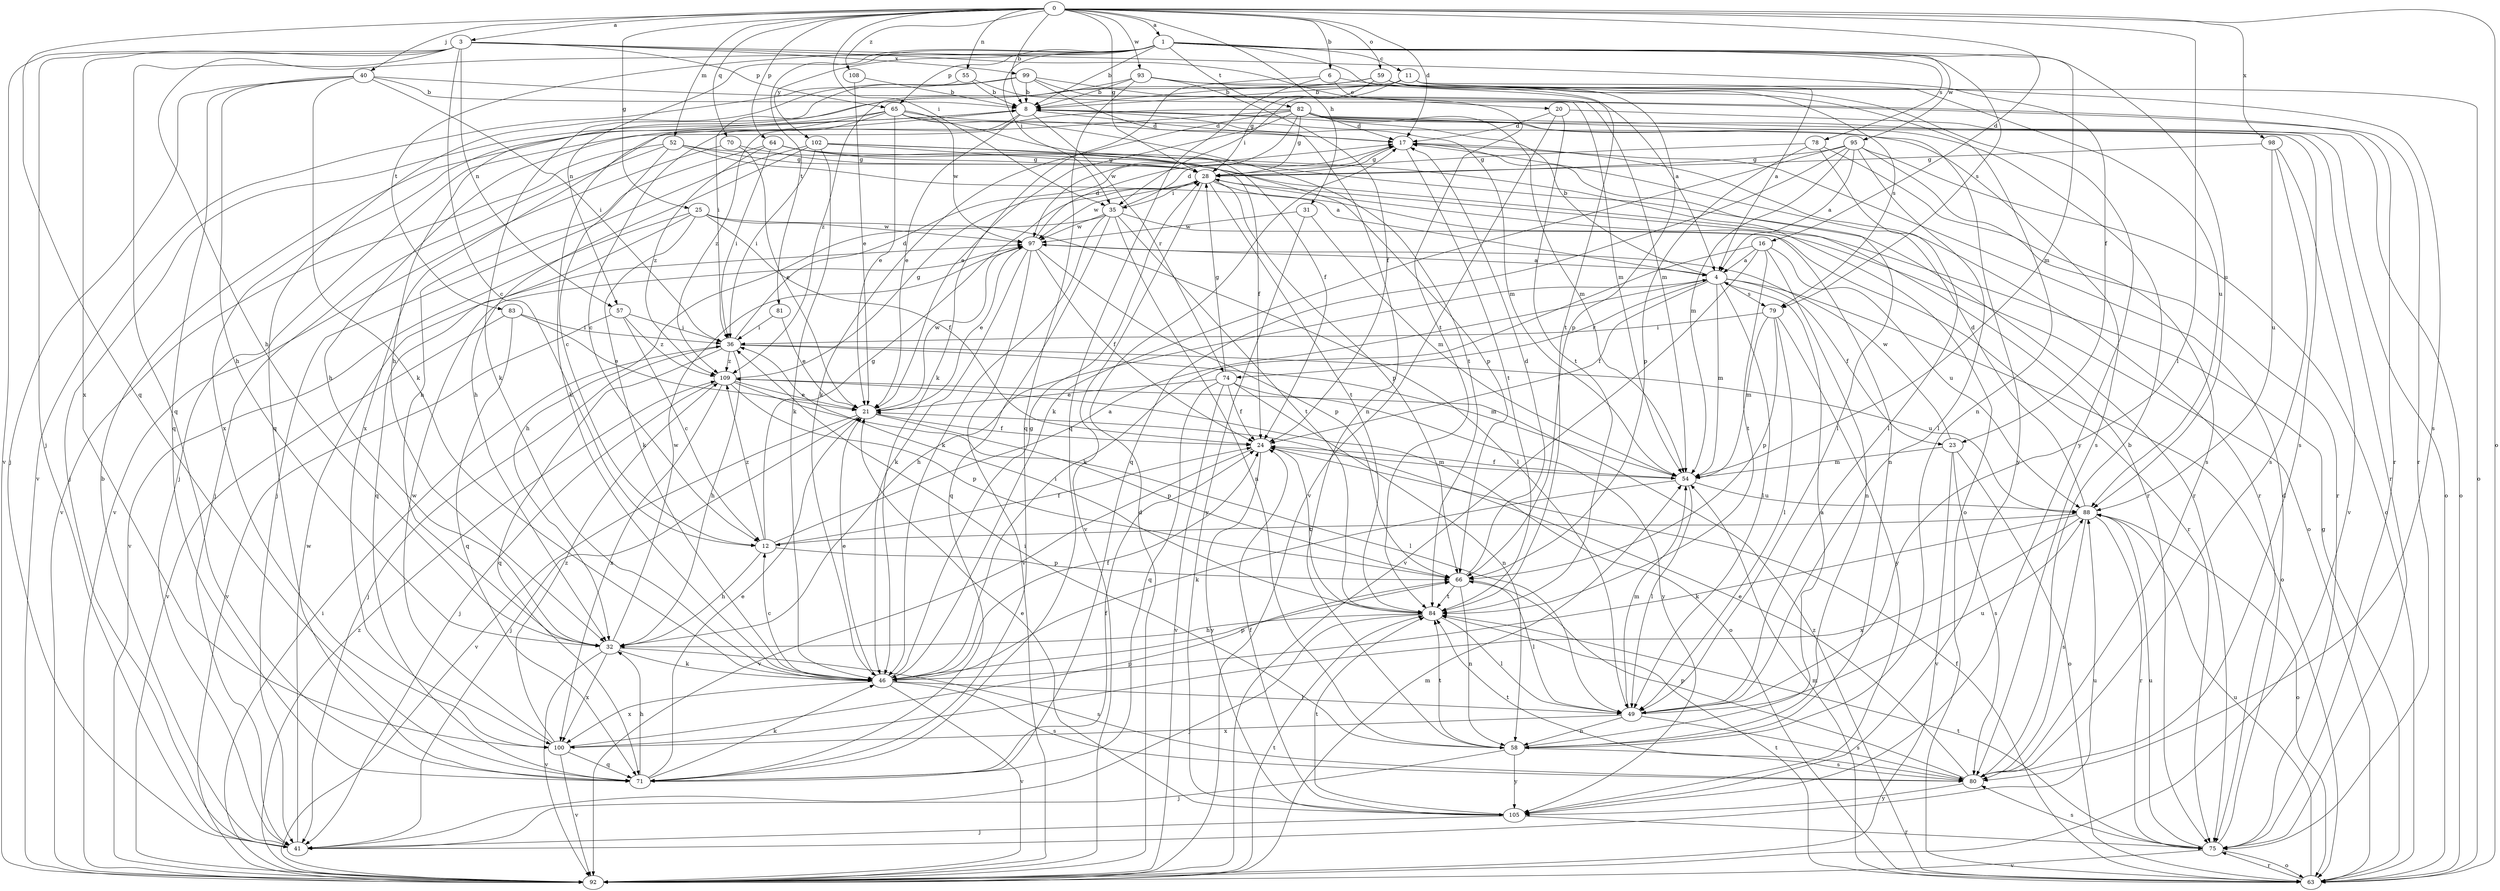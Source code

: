 strict digraph  {
0;
1;
3;
4;
6;
8;
11;
12;
16;
17;
20;
21;
23;
24;
25;
28;
31;
32;
35;
36;
40;
41;
46;
49;
52;
54;
55;
57;
58;
59;
63;
64;
65;
66;
70;
71;
74;
75;
78;
79;
80;
81;
82;
83;
84;
88;
92;
93;
95;
97;
98;
99;
100;
102;
105;
108;
109;
0 -> 1  [label=a];
0 -> 3  [label=a];
0 -> 6  [label=b];
0 -> 8  [label=b];
0 -> 16  [label=d];
0 -> 17  [label=d];
0 -> 25  [label=g];
0 -> 28  [label=g];
0 -> 31  [label=h];
0 -> 35  [label=i];
0 -> 40  [label=j];
0 -> 49  [label=l];
0 -> 52  [label=m];
0 -> 55  [label=n];
0 -> 59  [label=o];
0 -> 63  [label=o];
0 -> 64  [label=p];
0 -> 70  [label=q];
0 -> 71  [label=q];
0 -> 93  [label=w];
0 -> 98  [label=x];
0 -> 108  [label=z];
1 -> 8  [label=b];
1 -> 11  [label=c];
1 -> 32  [label=h];
1 -> 35  [label=i];
1 -> 54  [label=m];
1 -> 57  [label=n];
1 -> 65  [label=p];
1 -> 78  [label=s];
1 -> 79  [label=s];
1 -> 81  [label=t];
1 -> 82  [label=t];
1 -> 83  [label=t];
1 -> 84  [label=t];
1 -> 88  [label=u];
1 -> 95  [label=w];
1 -> 102  [label=y];
3 -> 12  [label=c];
3 -> 23  [label=f];
3 -> 41  [label=j];
3 -> 57  [label=n];
3 -> 65  [label=p];
3 -> 71  [label=q];
3 -> 84  [label=t];
3 -> 92  [label=v];
3 -> 99  [label=x];
3 -> 100  [label=x];
4 -> 8  [label=b];
4 -> 23  [label=f];
4 -> 24  [label=f];
4 -> 32  [label=h];
4 -> 49  [label=l];
4 -> 54  [label=m];
4 -> 63  [label=o];
4 -> 74  [label=r];
4 -> 79  [label=s];
6 -> 20  [label=e];
6 -> 46  [label=k];
6 -> 71  [label=q];
6 -> 79  [label=s];
8 -> 17  [label=d];
8 -> 21  [label=e];
8 -> 32  [label=h];
8 -> 41  [label=j];
8 -> 54  [label=m];
8 -> 74  [label=r];
8 -> 109  [label=z];
11 -> 4  [label=a];
11 -> 8  [label=b];
11 -> 32  [label=h];
11 -> 35  [label=i];
11 -> 63  [label=o];
11 -> 80  [label=s];
12 -> 4  [label=a];
12 -> 24  [label=f];
12 -> 28  [label=g];
12 -> 32  [label=h];
12 -> 66  [label=p];
12 -> 109  [label=z];
16 -> 4  [label=a];
16 -> 46  [label=k];
16 -> 58  [label=n];
16 -> 84  [label=t];
16 -> 88  [label=u];
16 -> 92  [label=v];
17 -> 28  [label=g];
17 -> 49  [label=l];
17 -> 75  [label=r];
17 -> 84  [label=t];
20 -> 17  [label=d];
20 -> 63  [label=o];
20 -> 84  [label=t];
20 -> 92  [label=v];
21 -> 24  [label=f];
21 -> 41  [label=j];
21 -> 66  [label=p];
21 -> 92  [label=v];
21 -> 97  [label=w];
23 -> 54  [label=m];
23 -> 63  [label=o];
23 -> 80  [label=s];
23 -> 92  [label=v];
23 -> 97  [label=w];
24 -> 54  [label=m];
24 -> 84  [label=t];
24 -> 92  [label=v];
24 -> 105  [label=y];
25 -> 24  [label=f];
25 -> 46  [label=k];
25 -> 49  [label=l];
25 -> 71  [label=q];
25 -> 92  [label=v];
25 -> 97  [label=w];
28 -> 35  [label=i];
28 -> 58  [label=n];
28 -> 63  [label=o];
28 -> 66  [label=p];
28 -> 84  [label=t];
28 -> 92  [label=v];
28 -> 97  [label=w];
31 -> 54  [label=m];
31 -> 97  [label=w];
31 -> 105  [label=y];
32 -> 46  [label=k];
32 -> 80  [label=s];
32 -> 92  [label=v];
32 -> 97  [label=w];
32 -> 100  [label=x];
35 -> 17  [label=d];
35 -> 32  [label=h];
35 -> 46  [label=k];
35 -> 58  [label=n];
35 -> 71  [label=q];
35 -> 75  [label=r];
35 -> 84  [label=t];
35 -> 97  [label=w];
36 -> 17  [label=d];
36 -> 32  [label=h];
36 -> 41  [label=j];
36 -> 54  [label=m];
36 -> 71  [label=q];
36 -> 88  [label=u];
36 -> 109  [label=z];
40 -> 8  [label=b];
40 -> 32  [label=h];
40 -> 36  [label=i];
40 -> 41  [label=j];
40 -> 46  [label=k];
40 -> 54  [label=m];
40 -> 71  [label=q];
41 -> 8  [label=b];
41 -> 88  [label=u];
41 -> 97  [label=w];
46 -> 12  [label=c];
46 -> 21  [label=e];
46 -> 24  [label=f];
46 -> 28  [label=g];
46 -> 49  [label=l];
46 -> 66  [label=p];
46 -> 80  [label=s];
46 -> 92  [label=v];
46 -> 100  [label=x];
49 -> 54  [label=m];
49 -> 58  [label=n];
49 -> 80  [label=s];
49 -> 88  [label=u];
49 -> 100  [label=x];
52 -> 4  [label=a];
52 -> 12  [label=c];
52 -> 28  [label=g];
52 -> 41  [label=j];
52 -> 75  [label=r];
52 -> 92  [label=v];
54 -> 24  [label=f];
54 -> 46  [label=k];
54 -> 49  [label=l];
54 -> 88  [label=u];
55 -> 8  [label=b];
55 -> 75  [label=r];
55 -> 92  [label=v];
57 -> 12  [label=c];
57 -> 36  [label=i];
57 -> 92  [label=v];
57 -> 109  [label=z];
58 -> 4  [label=a];
58 -> 36  [label=i];
58 -> 41  [label=j];
58 -> 80  [label=s];
58 -> 84  [label=t];
58 -> 105  [label=y];
59 -> 8  [label=b];
59 -> 28  [label=g];
59 -> 36  [label=i];
59 -> 66  [label=p];
59 -> 88  [label=u];
59 -> 105  [label=y];
63 -> 24  [label=f];
63 -> 28  [label=g];
63 -> 54  [label=m];
63 -> 75  [label=r];
63 -> 84  [label=t];
63 -> 88  [label=u];
63 -> 109  [label=z];
64 -> 28  [label=g];
64 -> 32  [label=h];
64 -> 36  [label=i];
64 -> 66  [label=p];
64 -> 75  [label=r];
64 -> 109  [label=z];
65 -> 12  [label=c];
65 -> 17  [label=d];
65 -> 21  [label=e];
65 -> 24  [label=f];
65 -> 46  [label=k];
65 -> 80  [label=s];
65 -> 84  [label=t];
65 -> 97  [label=w];
65 -> 100  [label=x];
66 -> 17  [label=d];
66 -> 49  [label=l];
66 -> 58  [label=n];
66 -> 84  [label=t];
70 -> 21  [label=e];
70 -> 28  [label=g];
70 -> 92  [label=v];
71 -> 21  [label=e];
71 -> 24  [label=f];
71 -> 32  [label=h];
71 -> 46  [label=k];
74 -> 21  [label=e];
74 -> 24  [label=f];
74 -> 28  [label=g];
74 -> 58  [label=n];
74 -> 71  [label=q];
74 -> 92  [label=v];
74 -> 105  [label=y];
75 -> 17  [label=d];
75 -> 63  [label=o];
75 -> 80  [label=s];
75 -> 84  [label=t];
75 -> 88  [label=u];
75 -> 92  [label=v];
78 -> 28  [label=g];
78 -> 49  [label=l];
78 -> 66  [label=p];
78 -> 75  [label=r];
79 -> 36  [label=i];
79 -> 49  [label=l];
79 -> 54  [label=m];
79 -> 66  [label=p];
79 -> 105  [label=y];
80 -> 8  [label=b];
80 -> 21  [label=e];
80 -> 66  [label=p];
80 -> 84  [label=t];
80 -> 105  [label=y];
81 -> 21  [label=e];
81 -> 36  [label=i];
82 -> 17  [label=d];
82 -> 21  [label=e];
82 -> 28  [label=g];
82 -> 41  [label=j];
82 -> 46  [label=k];
82 -> 54  [label=m];
82 -> 63  [label=o];
82 -> 75  [label=r];
82 -> 80  [label=s];
82 -> 97  [label=w];
82 -> 100  [label=x];
82 -> 105  [label=y];
83 -> 21  [label=e];
83 -> 36  [label=i];
83 -> 71  [label=q];
83 -> 92  [label=v];
84 -> 32  [label=h];
84 -> 36  [label=i];
84 -> 41  [label=j];
84 -> 49  [label=l];
88 -> 12  [label=c];
88 -> 17  [label=d];
88 -> 46  [label=k];
88 -> 63  [label=o];
88 -> 75  [label=r];
88 -> 80  [label=s];
88 -> 100  [label=x];
92 -> 17  [label=d];
92 -> 36  [label=i];
92 -> 54  [label=m];
92 -> 84  [label=t];
92 -> 109  [label=z];
93 -> 4  [label=a];
93 -> 8  [label=b];
93 -> 24  [label=f];
93 -> 58  [label=n];
93 -> 71  [label=q];
93 -> 109  [label=z];
95 -> 4  [label=a];
95 -> 28  [label=g];
95 -> 46  [label=k];
95 -> 49  [label=l];
95 -> 54  [label=m];
95 -> 63  [label=o];
95 -> 71  [label=q];
95 -> 80  [label=s];
97 -> 4  [label=a];
97 -> 17  [label=d];
97 -> 21  [label=e];
97 -> 24  [label=f];
97 -> 46  [label=k];
97 -> 66  [label=p];
97 -> 92  [label=v];
98 -> 28  [label=g];
98 -> 80  [label=s];
98 -> 88  [label=u];
98 -> 92  [label=v];
99 -> 8  [label=b];
99 -> 46  [label=k];
99 -> 54  [label=m];
99 -> 58  [label=n];
99 -> 71  [label=q];
99 -> 75  [label=r];
100 -> 66  [label=p];
100 -> 71  [label=q];
100 -> 92  [label=v];
100 -> 97  [label=w];
100 -> 109  [label=z];
102 -> 24  [label=f];
102 -> 28  [label=g];
102 -> 32  [label=h];
102 -> 36  [label=i];
102 -> 41  [label=j];
102 -> 46  [label=k];
102 -> 63  [label=o];
105 -> 21  [label=e];
105 -> 24  [label=f];
105 -> 41  [label=j];
105 -> 75  [label=r];
105 -> 84  [label=t];
108 -> 8  [label=b];
108 -> 21  [label=e];
109 -> 21  [label=e];
109 -> 28  [label=g];
109 -> 41  [label=j];
109 -> 49  [label=l];
109 -> 63  [label=o];
109 -> 66  [label=p];
109 -> 100  [label=x];
}
